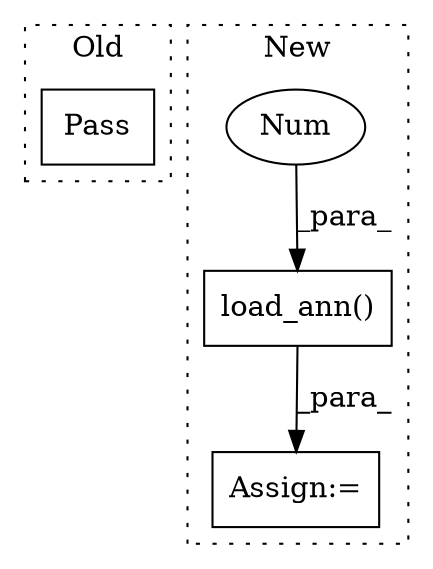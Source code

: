 digraph G {
subgraph cluster0 {
1 [label="Pass" a="62" s="635" l="4" shape="box"];
label = "Old";
style="dotted";
}
subgraph cluster1 {
2 [label="load_ann()" a="75" s="1167,1184" l="16,46" shape="box"];
3 [label="Assign:=" a="68" s="1164" l="3" shape="box"];
4 [label="Num" a="76" s="1183" l="1" shape="ellipse"];
label = "New";
style="dotted";
}
2 -> 3 [label="_para_"];
4 -> 2 [label="_para_"];
}